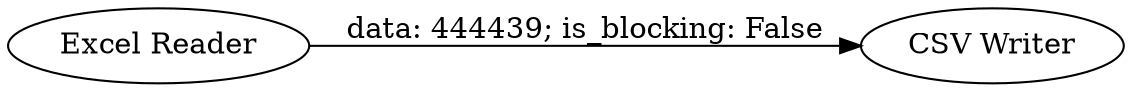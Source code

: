 digraph {
	"5561346120369033870_2" [label="CSV Writer"]
	"5561346120369033870_1" [label="Excel Reader"]
	"5561346120369033870_1" -> "5561346120369033870_2" [label="data: 444439; is_blocking: False"]
	rankdir=LR
}
